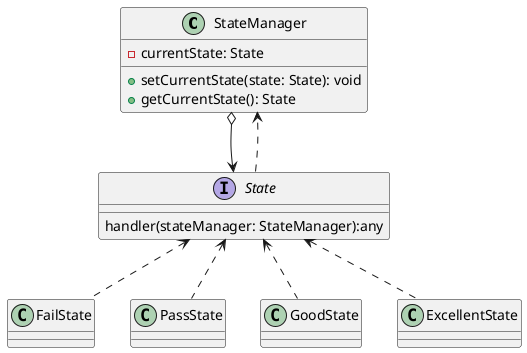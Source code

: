 @startuml

class StateManager {
    - currentState: State
    + setCurrentState(state: State): void
    + getCurrentState(): State
}
interface State {
    handler(stateManager: StateManager):any
}
class FailState
class PassState
class GoodState
class ExcellentState

State <.. FailState
State <.. PassState
State <.. GoodState
State <.. ExcellentState
StateManager o--> State
State ..> StateManager

@enduml